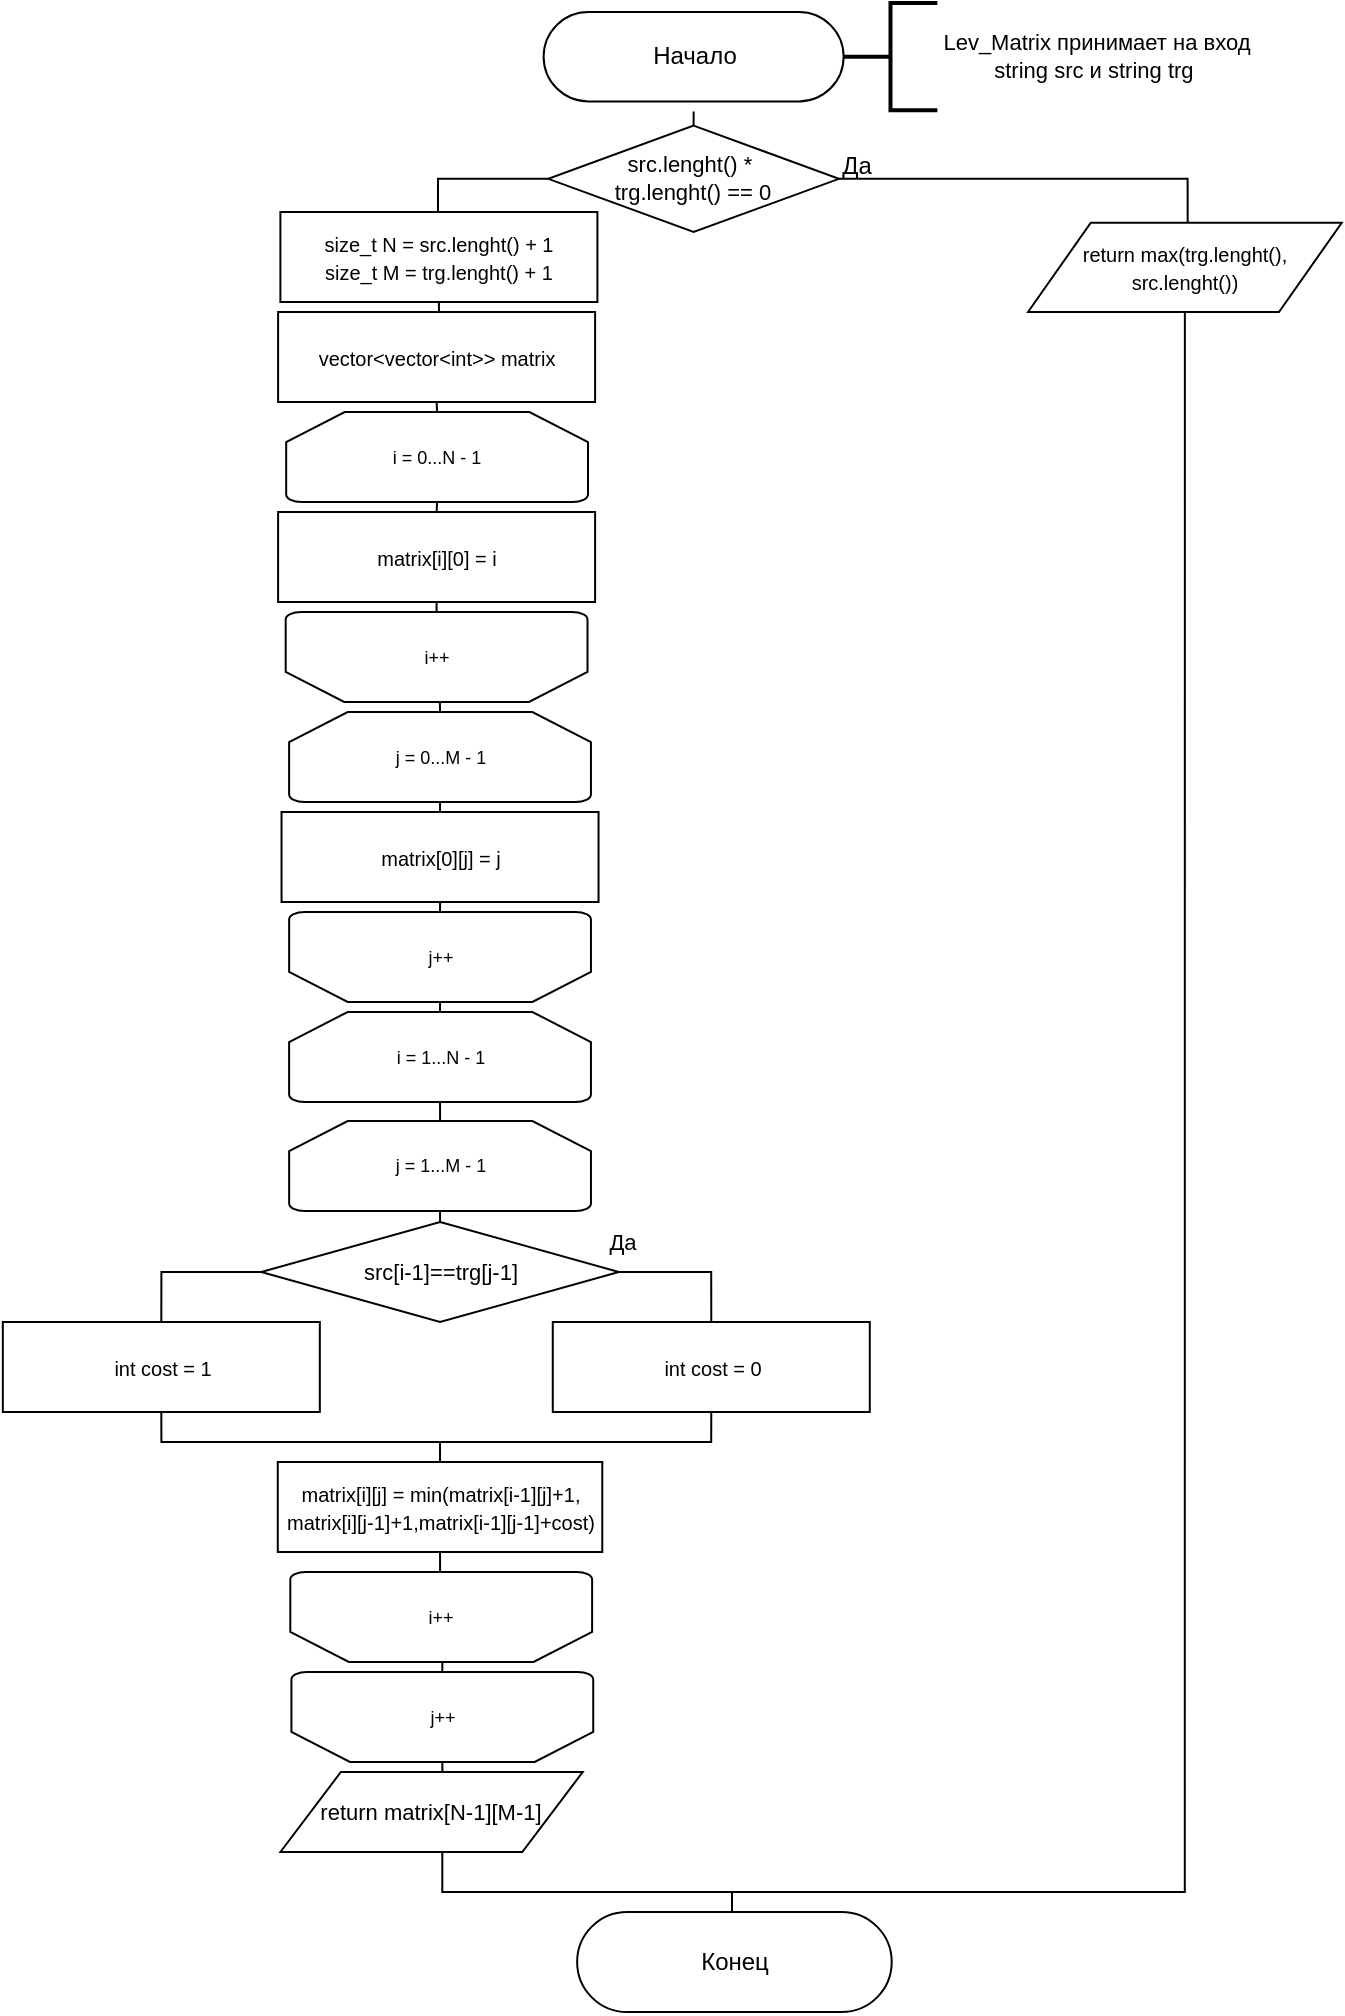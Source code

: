 <mxfile version="20.4.0" type="device"><diagram id="tK84_TL9gNJYLTHU_EoU" name="Страница 1"><mxGraphModel dx="633" dy="750" grid="1" gridSize="10" guides="1" tooltips="1" connect="1" arrows="1" fold="1" page="1" pageScale="1" pageWidth="827" pageHeight="1169" math="0" shadow="0"><root><mxCell id="0"/><mxCell id="1" parent="0"/><mxCell id="_VpIuZS5EnQ2Vz8rVSRM-201" style="edgeStyle=orthogonalEdgeStyle;rounded=0;orthogonalLoop=1;jettySize=auto;html=1;exitX=0.5;exitY=1;exitDx=0;exitDy=0;fontSize=8;endArrow=none;endFill=0;" parent="1" source="_VpIuZS5EnQ2Vz8rVSRM-56" edge="1"><mxGeometry relative="1" as="geometry"><mxPoint x="521.15" y="970" as="targetPoint"/><Array as="points"><mxPoint x="287.15" y="970"/></Array></mxGeometry></mxCell><mxCell id="wJRjKAPDy0NYruWwWQMZ-81" style="edgeStyle=orthogonalEdgeStyle;rounded=0;orthogonalLoop=1;jettySize=auto;html=1;exitX=0.5;exitY=0;exitDx=0;exitDy=0;entryX=0.5;entryY=0;entryDx=0;entryDy=0;entryPerimeter=0;fontSize=9;endArrow=none;endFill=0;" edge="1" parent="1" source="_VpIuZS5EnQ2Vz8rVSRM-56" target="wJRjKAPDy0NYruWwWQMZ-79"><mxGeometry relative="1" as="geometry"/></mxCell><mxCell id="_VpIuZS5EnQ2Vz8rVSRM-56" value="return matrix[N-1][M-1]" style="shape=parallelogram;perimeter=parallelogramPerimeter;whiteSpace=wrap;html=1;dashed=0;strokeWidth=1;fontSize=11;" parent="1" vertex="1"><mxGeometry x="206.2" y="910" width="151.16" height="40" as="geometry"/></mxCell><mxCell id="_VpIuZS5EnQ2Vz8rVSRM-57" value="Конец" style="html=1;dashed=0;whitespace=wrap;shape=mxgraph.dfd.start" parent="1" vertex="1"><mxGeometry x="354.57" y="980" width="157.28" height="50" as="geometry"/></mxCell><mxCell id="wJRjKAPDy0NYruWwWQMZ-95" style="edgeStyle=orthogonalEdgeStyle;rounded=0;orthogonalLoop=1;jettySize=auto;html=1;exitX=0.5;exitY=0;exitDx=0;exitDy=0;exitPerimeter=0;entryX=0.5;entryY=1;entryDx=0;entryDy=0;fontSize=11;endArrow=none;endFill=0;" edge="1" parent="1" target="wJRjKAPDy0NYruWwWQMZ-92"><mxGeometry relative="1" as="geometry"><mxPoint x="286.03" y="815" as="sourcePoint"/></mxGeometry></mxCell><mxCell id="wJRjKAPDy0NYruWwWQMZ-48" value="Начало" style="html=1;dashed=0;whitespace=wrap;shape=mxgraph.dfd.start" vertex="1" parent="1"><mxGeometry x="337.81" y="30" width="150" height="44.69" as="geometry"/></mxCell><mxCell id="wJRjKAPDy0NYruWwWQMZ-49" style="edgeStyle=orthogonalEdgeStyle;rounded=0;orthogonalLoop=1;jettySize=auto;html=1;exitX=0.5;exitY=0;exitDx=0;exitDy=0;exitPerimeter=0;fontSize=11;endArrow=none;endFill=0;entryX=0.5;entryY=0.5;entryDx=0;entryDy=27.345;entryPerimeter=0;" edge="1" parent="1" source="wJRjKAPDy0NYruWwWQMZ-52" target="wJRjKAPDy0NYruWwWQMZ-48"><mxGeometry relative="1" as="geometry"><mxPoint x="412.812" y="84.69" as="targetPoint"/></mxGeometry></mxCell><mxCell id="wJRjKAPDy0NYruWwWQMZ-50" style="edgeStyle=orthogonalEdgeStyle;rounded=0;orthogonalLoop=1;jettySize=auto;html=1;exitX=1;exitY=0.5;exitDx=0;exitDy=0;exitPerimeter=0;entryX=0.509;entryY=0.015;entryDx=0;entryDy=0;fontSize=10;endArrow=none;endFill=0;entryPerimeter=0;" edge="1" parent="1" source="wJRjKAPDy0NYruWwWQMZ-52" target="wJRjKAPDy0NYruWwWQMZ-55"><mxGeometry relative="1" as="geometry"><mxPoint x="657.805" y="133.07" as="targetPoint"/><Array as="points"><mxPoint x="660" y="113"/></Array></mxGeometry></mxCell><mxCell id="wJRjKAPDy0NYruWwWQMZ-51" style="edgeStyle=orthogonalEdgeStyle;rounded=0;orthogonalLoop=1;jettySize=auto;html=1;exitX=0;exitY=0.5;exitDx=0;exitDy=0;exitPerimeter=0;entryX=0.5;entryY=0;entryDx=0;entryDy=0;entryPerimeter=0;fontSize=11;endArrow=none;endFill=0;" edge="1" parent="1" source="wJRjKAPDy0NYruWwWQMZ-52"><mxGeometry relative="1" as="geometry"><Array as="points"><mxPoint x="285" y="113"/></Array><mxPoint x="285" y="130.75" as="targetPoint"/></mxGeometry></mxCell><mxCell id="wJRjKAPDy0NYruWwWQMZ-52" value="src.lenght()&lt;span style=&quot;&quot;&gt;&amp;nbsp;*&amp;nbsp;&lt;br&gt;&lt;/span&gt;trg.lenght()&amp;nbsp;&lt;span style=&quot;&quot;&gt;== 0&lt;/span&gt;" style="strokeWidth=1;html=1;shape=mxgraph.flowchart.decision;whiteSpace=wrap;fontSize=11;" vertex="1" parent="1"><mxGeometry x="340.15" y="86.82" width="145.31" height="53.18" as="geometry"/></mxCell><mxCell id="wJRjKAPDy0NYruWwWQMZ-53" value="" style="strokeWidth=2;html=1;shape=mxgraph.flowchart.annotation_2;align=left;labelPosition=right;pointerEvents=1;fontSize=11;" vertex="1" parent="1"><mxGeometry x="487.805" y="25.53" width="46.875" height="53.628" as="geometry"/></mxCell><mxCell id="wJRjKAPDy0NYruWwWQMZ-54" value="Lev_Matrix принимает на вход&lt;br&gt;string src и string trg&amp;nbsp;" style="text;html=1;align=center;verticalAlign=middle;resizable=0;points=[];autosize=1;strokeColor=none;fillColor=none;fontSize=11;" vertex="1" parent="1"><mxGeometry x="523.75" y="32.348" width="180" height="40" as="geometry"/></mxCell><mxCell id="wJRjKAPDy0NYruWwWQMZ-61" style="edgeStyle=orthogonalEdgeStyle;rounded=0;orthogonalLoop=1;jettySize=auto;html=1;exitX=0.5;exitY=1;exitDx=0;exitDy=0;entryX=0.5;entryY=0.5;entryDx=0;entryDy=-25;entryPerimeter=0;fontSize=9;endArrow=none;endFill=0;" edge="1" parent="1" source="wJRjKAPDy0NYruWwWQMZ-55" target="_VpIuZS5EnQ2Vz8rVSRM-57"><mxGeometry relative="1" as="geometry"><Array as="points"><mxPoint x="658" y="970"/><mxPoint x="432" y="970"/><mxPoint x="432" y="980"/></Array></mxGeometry></mxCell><mxCell id="wJRjKAPDy0NYruWwWQMZ-55" value="&lt;font style=&quot;font-size: 10px;&quot;&gt;return max(trg.lenght(), &lt;br&gt;src.lenght())&lt;/font&gt;" style="shape=parallelogram;perimeter=parallelogramPerimeter;whiteSpace=wrap;html=1;dashed=0;strokeWidth=1;fontSize=11;" vertex="1" parent="1"><mxGeometry x="580" y="135.39" width="156.87" height="44.61" as="geometry"/></mxCell><mxCell id="wJRjKAPDy0NYruWwWQMZ-60" value="Да" style="text;html=1;align=center;verticalAlign=middle;resizable=0;points=[];autosize=1;strokeColor=none;fillColor=none;fontSize=12;" vertex="1" parent="1"><mxGeometry x="473.75" y="91.818" width="40" height="30" as="geometry"/></mxCell><mxCell id="wJRjKAPDy0NYruWwWQMZ-62" value="&lt;span style=&quot;font-size: 10px;&quot;&gt;size_t N = src.lenght() + 1&lt;br&gt;size_t M = trg.lenght() + 1&lt;br&gt;&lt;/span&gt;" style="html=1;dashed=0;whitespace=wrap;strokeWidth=1;fontSize=11;" vertex="1" parent="1"><mxGeometry x="206.2" y="130" width="158.5" height="45" as="geometry"/></mxCell><mxCell id="wJRjKAPDy0NYruWwWQMZ-64" style="edgeStyle=orthogonalEdgeStyle;rounded=0;orthogonalLoop=1;jettySize=auto;html=1;exitX=0.5;exitY=0;exitDx=0;exitDy=0;entryX=0.5;entryY=1;entryDx=0;entryDy=0;fontSize=9;endArrow=none;endFill=0;" edge="1" parent="1" source="wJRjKAPDy0NYruWwWQMZ-63" target="wJRjKAPDy0NYruWwWQMZ-62"><mxGeometry relative="1" as="geometry"/></mxCell><mxCell id="wJRjKAPDy0NYruWwWQMZ-63" value="&lt;span style=&quot;font-size: 10px;&quot;&gt;vector&amp;lt;vector&amp;lt;int&amp;gt;&amp;gt; matrix&lt;br&gt;&lt;/span&gt;" style="html=1;dashed=0;whitespace=wrap;strokeWidth=1;fontSize=11;" vertex="1" parent="1"><mxGeometry x="205.05" y="180" width="158.5" height="45" as="geometry"/></mxCell><mxCell id="wJRjKAPDy0NYruWwWQMZ-66" style="edgeStyle=orthogonalEdgeStyle;rounded=0;orthogonalLoop=1;jettySize=auto;html=1;exitX=0.5;exitY=0;exitDx=0;exitDy=0;exitPerimeter=0;entryX=0.5;entryY=1;entryDx=0;entryDy=0;fontSize=9;endArrow=none;endFill=0;" edge="1" parent="1" source="wJRjKAPDy0NYruWwWQMZ-65" target="wJRjKAPDy0NYruWwWQMZ-63"><mxGeometry relative="1" as="geometry"/></mxCell><mxCell id="wJRjKAPDy0NYruWwWQMZ-65" value="i = 0...N - 1" style="strokeWidth=1;html=1;shape=mxgraph.flowchart.loop_limit;whiteSpace=wrap;fontSize=9;" vertex="1" parent="1"><mxGeometry x="209.09" y="230" width="150.91" height="45" as="geometry"/></mxCell><mxCell id="wJRjKAPDy0NYruWwWQMZ-70" style="edgeStyle=orthogonalEdgeStyle;rounded=0;orthogonalLoop=1;jettySize=auto;html=1;exitX=0.5;exitY=1;exitDx=0;exitDy=0;exitPerimeter=0;entryX=0.5;entryY=1;entryDx=0;entryDy=0;fontSize=9;endArrow=none;endFill=0;" edge="1" parent="1" source="wJRjKAPDy0NYruWwWQMZ-67" target="wJRjKAPDy0NYruWwWQMZ-68"><mxGeometry relative="1" as="geometry"/></mxCell><mxCell id="wJRjKAPDy0NYruWwWQMZ-67" value="i++" style="strokeWidth=1;html=1;shape=mxgraph.flowchart.loop_limit;whiteSpace=wrap;fontSize=9;direction=west;" vertex="1" parent="1"><mxGeometry x="208.84" y="330" width="150.91" height="45" as="geometry"/></mxCell><mxCell id="wJRjKAPDy0NYruWwWQMZ-69" style="edgeStyle=orthogonalEdgeStyle;rounded=0;orthogonalLoop=1;jettySize=auto;html=1;exitX=0.5;exitY=0;exitDx=0;exitDy=0;entryX=0.5;entryY=1;entryDx=0;entryDy=0;entryPerimeter=0;fontSize=9;endArrow=none;endFill=0;" edge="1" parent="1" source="wJRjKAPDy0NYruWwWQMZ-68" target="wJRjKAPDy0NYruWwWQMZ-65"><mxGeometry relative="1" as="geometry"/></mxCell><mxCell id="wJRjKAPDy0NYruWwWQMZ-68" value="&lt;span style=&quot;font-size: 10px;&quot;&gt;matrix[i][0] = i&lt;br&gt;&lt;/span&gt;" style="html=1;dashed=0;whitespace=wrap;strokeWidth=1;fontSize=11;" vertex="1" parent="1"><mxGeometry x="205.05" y="280" width="158.5" height="45" as="geometry"/></mxCell><mxCell id="wJRjKAPDy0NYruWwWQMZ-76" style="edgeStyle=orthogonalEdgeStyle;rounded=0;orthogonalLoop=1;jettySize=auto;html=1;exitX=0.5;exitY=0;exitDx=0;exitDy=0;exitPerimeter=0;entryX=0.489;entryY=-0.001;entryDx=0;entryDy=0;entryPerimeter=0;fontSize=9;endArrow=none;endFill=0;" edge="1" parent="1" source="wJRjKAPDy0NYruWwWQMZ-71" target="wJRjKAPDy0NYruWwWQMZ-67"><mxGeometry relative="1" as="geometry"/></mxCell><mxCell id="wJRjKAPDy0NYruWwWQMZ-71" value="j = 0...M - 1" style="strokeWidth=1;html=1;shape=mxgraph.flowchart.loop_limit;whiteSpace=wrap;fontSize=9;" vertex="1" parent="1"><mxGeometry x="210.56" y="380" width="150.91" height="45" as="geometry"/></mxCell><mxCell id="wJRjKAPDy0NYruWwWQMZ-72" style="edgeStyle=orthogonalEdgeStyle;rounded=0;orthogonalLoop=1;jettySize=auto;html=1;exitX=0.5;exitY=1;exitDx=0;exitDy=0;exitPerimeter=0;entryX=0.5;entryY=1;entryDx=0;entryDy=0;fontSize=9;endArrow=none;endFill=0;" edge="1" parent="1" source="wJRjKAPDy0NYruWwWQMZ-73" target="wJRjKAPDy0NYruWwWQMZ-75"><mxGeometry relative="1" as="geometry"/></mxCell><mxCell id="wJRjKAPDy0NYruWwWQMZ-73" value="j++" style="strokeWidth=1;html=1;shape=mxgraph.flowchart.loop_limit;whiteSpace=wrap;fontSize=9;direction=west;" vertex="1" parent="1"><mxGeometry x="210.57" y="480" width="150.91" height="45" as="geometry"/></mxCell><mxCell id="wJRjKAPDy0NYruWwWQMZ-74" style="edgeStyle=orthogonalEdgeStyle;rounded=0;orthogonalLoop=1;jettySize=auto;html=1;exitX=0.5;exitY=0;exitDx=0;exitDy=0;entryX=0.5;entryY=1;entryDx=0;entryDy=0;entryPerimeter=0;fontSize=9;endArrow=none;endFill=0;" edge="1" parent="1" source="wJRjKAPDy0NYruWwWQMZ-75" target="wJRjKAPDy0NYruWwWQMZ-71"><mxGeometry relative="1" as="geometry"/></mxCell><mxCell id="wJRjKAPDy0NYruWwWQMZ-75" value="&lt;span style=&quot;font-size: 10px;&quot;&gt;matrix[0][j] = j&lt;br&gt;&lt;/span&gt;" style="html=1;dashed=0;whitespace=wrap;strokeWidth=1;fontSize=11;" vertex="1" parent="1"><mxGeometry x="206.77" y="430" width="158.5" height="45" as="geometry"/></mxCell><mxCell id="wJRjKAPDy0NYruWwWQMZ-82" style="edgeStyle=orthogonalEdgeStyle;rounded=0;orthogonalLoop=1;jettySize=auto;html=1;exitX=0.5;exitY=1;exitDx=0;exitDy=0;exitPerimeter=0;fontSize=9;endArrow=none;endFill=0;" edge="1" parent="1" source="wJRjKAPDy0NYruWwWQMZ-79"><mxGeometry relative="1" as="geometry"><mxPoint x="287.15" y="830" as="targetPoint"/></mxGeometry></mxCell><mxCell id="wJRjKAPDy0NYruWwWQMZ-79" value="j++" style="strokeWidth=1;html=1;shape=mxgraph.flowchart.loop_limit;whiteSpace=wrap;fontSize=9;direction=west;" vertex="1" parent="1"><mxGeometry x="211.71" y="860" width="150.91" height="45" as="geometry"/></mxCell><mxCell id="wJRjKAPDy0NYruWwWQMZ-80" value="i++" style="strokeWidth=1;html=1;shape=mxgraph.flowchart.loop_limit;whiteSpace=wrap;fontSize=9;direction=west;" vertex="1" parent="1"><mxGeometry x="211.15" y="810" width="150.91" height="45" as="geometry"/></mxCell><mxCell id="wJRjKAPDy0NYruWwWQMZ-87" style="edgeStyle=orthogonalEdgeStyle;rounded=0;orthogonalLoop=1;jettySize=auto;html=1;exitX=1;exitY=0.5;exitDx=0;exitDy=0;exitPerimeter=0;entryX=0.5;entryY=0;entryDx=0;entryDy=0;fontSize=11;endArrow=none;endFill=0;" edge="1" parent="1" source="wJRjKAPDy0NYruWwWQMZ-83" target="wJRjKAPDy0NYruWwWQMZ-84"><mxGeometry relative="1" as="geometry"/></mxCell><mxCell id="wJRjKAPDy0NYruWwWQMZ-89" style="edgeStyle=orthogonalEdgeStyle;rounded=0;orthogonalLoop=1;jettySize=auto;html=1;exitX=0;exitY=0.5;exitDx=0;exitDy=0;exitPerimeter=0;entryX=0.5;entryY=0;entryDx=0;entryDy=0;fontSize=11;endArrow=none;endFill=0;" edge="1" parent="1" source="wJRjKAPDy0NYruWwWQMZ-83" target="wJRjKAPDy0NYruWwWQMZ-85"><mxGeometry relative="1" as="geometry"/></mxCell><mxCell id="wJRjKAPDy0NYruWwWQMZ-100" style="edgeStyle=orthogonalEdgeStyle;rounded=0;orthogonalLoop=1;jettySize=auto;html=1;exitX=0.5;exitY=0;exitDx=0;exitDy=0;exitPerimeter=0;entryX=0.5;entryY=1;entryDx=0;entryDy=0;entryPerimeter=0;fontSize=11;endArrow=none;endFill=0;" edge="1" parent="1" source="wJRjKAPDy0NYruWwWQMZ-83" target="wJRjKAPDy0NYruWwWQMZ-99"><mxGeometry relative="1" as="geometry"/></mxCell><mxCell id="wJRjKAPDy0NYruWwWQMZ-83" value="&lt;font style=&quot;font-size: 11px;&quot;&gt;src[i-1]==trg[j-1]&lt;/font&gt;" style="strokeWidth=1;html=1;shape=mxgraph.flowchart.decision;whiteSpace=wrap;fontSize=11;" vertex="1" parent="1"><mxGeometry x="196.63" y="635" width="178.8" height="50" as="geometry"/></mxCell><mxCell id="wJRjKAPDy0NYruWwWQMZ-93" style="edgeStyle=orthogonalEdgeStyle;rounded=0;orthogonalLoop=1;jettySize=auto;html=1;exitX=0.5;exitY=1;exitDx=0;exitDy=0;entryX=0.5;entryY=0;entryDx=0;entryDy=0;fontSize=11;endArrow=none;endFill=0;" edge="1" parent="1" source="wJRjKAPDy0NYruWwWQMZ-84" target="wJRjKAPDy0NYruWwWQMZ-92"><mxGeometry relative="1" as="geometry"><Array as="points"><mxPoint x="422" y="745"/><mxPoint x="286" y="745"/></Array></mxGeometry></mxCell><mxCell id="wJRjKAPDy0NYruWwWQMZ-84" value="&lt;span style=&quot;font-size: 10px;&quot;&gt;int cost = 0&lt;br&gt;&lt;/span&gt;" style="html=1;dashed=0;whitespace=wrap;strokeWidth=1;fontSize=11;" vertex="1" parent="1"><mxGeometry x="342.39" y="685" width="158.5" height="45" as="geometry"/></mxCell><mxCell id="wJRjKAPDy0NYruWwWQMZ-94" style="edgeStyle=orthogonalEdgeStyle;rounded=0;orthogonalLoop=1;jettySize=auto;html=1;exitX=0.5;exitY=1;exitDx=0;exitDy=0;fontSize=11;endArrow=none;endFill=0;" edge="1" parent="1" source="wJRjKAPDy0NYruWwWQMZ-85"><mxGeometry relative="1" as="geometry"><mxPoint x="297.41" y="745" as="targetPoint"/><Array as="points"><mxPoint x="146.41" y="745"/></Array></mxGeometry></mxCell><mxCell id="wJRjKAPDy0NYruWwWQMZ-85" value="&lt;span style=&quot;font-size: 10px;&quot;&gt;int cost = 1&lt;br&gt;&lt;/span&gt;" style="html=1;dashed=0;whitespace=wrap;strokeWidth=1;fontSize=11;" vertex="1" parent="1"><mxGeometry x="67.41" y="685" width="158.5" height="45" as="geometry"/></mxCell><mxCell id="wJRjKAPDy0NYruWwWQMZ-88" value="Да" style="text;html=1;align=center;verticalAlign=middle;resizable=0;points=[];autosize=1;strokeColor=none;fillColor=none;fontSize=11;" vertex="1" parent="1"><mxGeometry x="357.41" y="630" width="40" height="30" as="geometry"/></mxCell><mxCell id="wJRjKAPDy0NYruWwWQMZ-92" value="&lt;span style=&quot;font-size: 10px;&quot;&gt;matrix[i][j] = min(matrix[i-1][j]+1,&lt;br&gt;&lt;/span&gt;&lt;span style=&quot;font-size: 10px;&quot;&gt;matrix[i][j-1]+1&lt;/span&gt;&lt;span style=&quot;font-size: 10px;&quot;&gt;,matrix[i-1][j-1]+cost)&lt;br&gt;&lt;/span&gt;" style="html=1;dashed=0;whitespace=wrap;strokeWidth=1;fontSize=11;" vertex="1" parent="1"><mxGeometry x="204.89" y="755" width="162.25" height="45" as="geometry"/></mxCell><mxCell id="wJRjKAPDy0NYruWwWQMZ-102" style="edgeStyle=orthogonalEdgeStyle;rounded=0;orthogonalLoop=1;jettySize=auto;html=1;exitX=0.5;exitY=0;exitDx=0;exitDy=0;exitPerimeter=0;entryX=0.5;entryY=0;entryDx=0;entryDy=0;entryPerimeter=0;fontSize=11;endArrow=none;endFill=0;" edge="1" parent="1" source="wJRjKAPDy0NYruWwWQMZ-98" target="wJRjKAPDy0NYruWwWQMZ-73"><mxGeometry relative="1" as="geometry"/></mxCell><mxCell id="wJRjKAPDy0NYruWwWQMZ-98" value="i = 1...N - 1" style="strokeWidth=1;html=1;shape=mxgraph.flowchart.loop_limit;whiteSpace=wrap;fontSize=9;" vertex="1" parent="1"><mxGeometry x="210.56" y="530" width="150.91" height="45" as="geometry"/></mxCell><mxCell id="wJRjKAPDy0NYruWwWQMZ-101" style="edgeStyle=orthogonalEdgeStyle;rounded=0;orthogonalLoop=1;jettySize=auto;html=1;exitX=0.5;exitY=0;exitDx=0;exitDy=0;exitPerimeter=0;entryX=0.5;entryY=1;entryDx=0;entryDy=0;entryPerimeter=0;fontSize=11;endArrow=none;endFill=0;" edge="1" parent="1" source="wJRjKAPDy0NYruWwWQMZ-99" target="wJRjKAPDy0NYruWwWQMZ-98"><mxGeometry relative="1" as="geometry"/></mxCell><mxCell id="wJRjKAPDy0NYruWwWQMZ-99" value="j = 1...M - 1" style="strokeWidth=1;html=1;shape=mxgraph.flowchart.loop_limit;whiteSpace=wrap;fontSize=9;" vertex="1" parent="1"><mxGeometry x="210.57" y="584.5" width="150.91" height="45" as="geometry"/></mxCell></root></mxGraphModel></diagram></mxfile>
